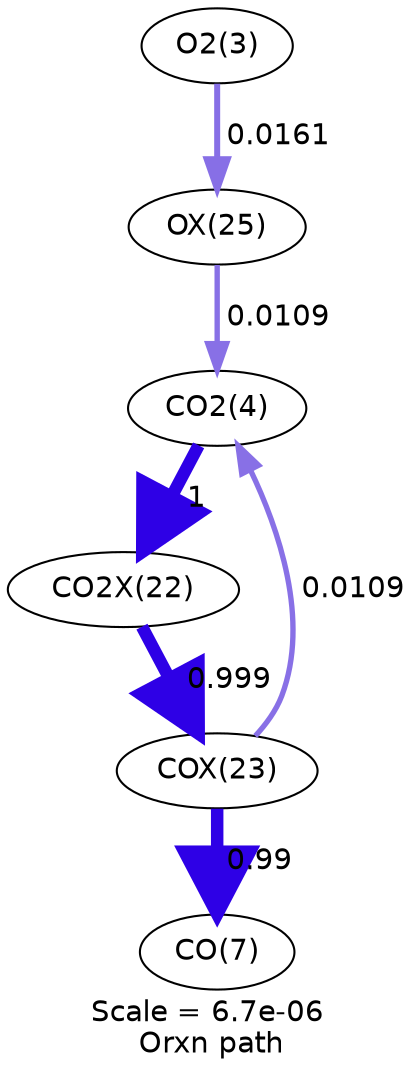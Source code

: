 digraph reaction_paths {
center=1;
s25 -> s2[fontname="Helvetica", penwidth=6, arrowsize=3, color="0.7, 1.5, 0.9"
, label=" 1"];
s3 -> s25[fontname="Helvetica", penwidth=2.58, arrowsize=1.29, color="0.7, 0.511, 0.9"
, label=" 0.0109"];
s5 -> s25[fontname="Helvetica", penwidth=2.58, arrowsize=1.29, color="0.7, 0.511, 0.9"
, label=" 0.0109"];
s2 -> s3[fontname="Helvetica", penwidth=6, arrowsize=3, color="0.7, 1.5, 0.9"
, label=" 0.999"];
s3 -> s28[fontname="Helvetica", penwidth=5.99, arrowsize=3, color="0.7, 1.49, 0.9"
, label=" 0.99"];
s24 -> s5[fontname="Helvetica", penwidth=2.88, arrowsize=1.44, color="0.7, 0.516, 0.9"
, label=" 0.0161"];
s2 [ fontname="Helvetica", label="CO2X(22)"];
s3 [ fontname="Helvetica", label="COX(23)"];
s5 [ fontname="Helvetica", label="OX(25)"];
s24 [ fontname="Helvetica", label="O2(3)"];
s25 [ fontname="Helvetica", label="CO2(4)"];
s28 [ fontname="Helvetica", label="CO(7)"];
 label = "Scale = 6.7e-06\l Orxn path";
 fontname = "Helvetica";
}
